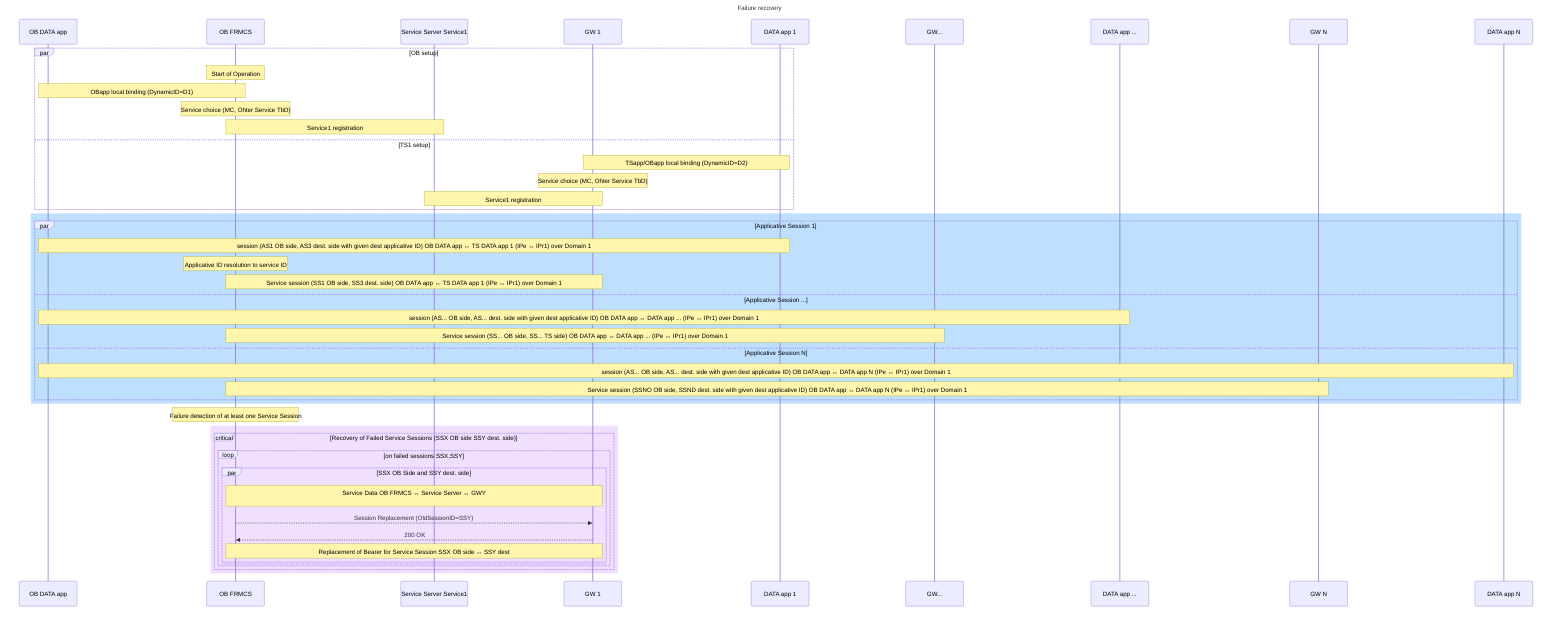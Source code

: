 sequenceDiagram
Title Failure recovery
participant A as OB DATA app
participant O as OB FRMCS
participant M1 as Service Server Service1
participant T1 as GW 1
participant B1 as DATA app 1
participant Tp as GW...
participant Bp as DATA app ...
participant TN as GW N
participant BN as DATA app N
par OB setup
	Note over O: Start of Operation 
	Note over A,O: OBapp local binding (DynamicID=D1)
	Note over O: Service choice (MC, Ohter Service TbD)
	Note over O,M1:	Service1 registration
and TS1 setup
	Note over B1,T1: TSapp/OBapp local binding (DynamicID=D2)
	Note over T1: Service choice (MC, Ohter Service TbD)
	Note over T1,M1:	Service1 registration
end

% existing sessions with B1
rect rgb(191, 223, 255)
par Applicative Session 1
    Note over A,B1: session (AS1 OB side, AS3 dest. side with given dest applicative ID)  OB DATA app ↔ TS DATA app 1 (IPe ↔ IPr1) over Domain 1
    Note over O: Applicative ID resolution to service ID
	Note over O,T1: Service session (SS1 OB side, SS3 dest. side)  OB DATA app ↔ TS DATA app 1 (IPe ↔ IPr1) over Domain 1
and Applicative Session ...
    Note over A,Bp: session (AS... OB side, AS... dest. side with given dest applicative ID)  OB DATA app ↔ DATA app ... (IPe ↔ IPr1) over Domain 1
    Note over O,Tp: Service session (SS... OB side, SS... TS side)  OB DATA app ↔ DATA app ... (IPe ↔ IPr1) over Domain 1
and Applicative Session N
    Note over A,BN: session (AS... OB side, AS... dest. side with given dest applicative ID)  OB DATA app ↔ DATA app N (IPe ↔ IPr1) over Domain 1
    Note over O,TN: Service session (SSNO OB side, SSND dest. side with given dest applicative ID)  OB DATA app ↔ DATA app N (IPe ↔ IPr1) over Domain 1
end
end
Note over O:	Failure detection of at least one Service Session
rect rgb(240, 223, 255)
critical Recovery of Failed Service Sessions (SSX OB side SSY dest. side)
	loop on failed sessions SSX,SSY
    par SSX OB Side and SSY dest. side
		Note over O,T1:	Service Data OB FRMCS ↔ Service Server ↔ GWY <br/>
		O-->>T1:	Session Replacement (OldSessionID=SSY)
		T1-->>O:	200 OK
		Note over O,T1: Replacement of Bearer for Service Session SSX OB side ↔ SSY dest
	and 
    end
    end
end
end